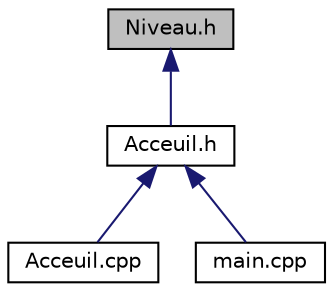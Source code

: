 digraph "Niveau.h"
{
 // LATEX_PDF_SIZE
  edge [fontname="Helvetica",fontsize="10",labelfontname="Helvetica",labelfontsize="10"];
  node [fontname="Helvetica",fontsize="10",shape=record];
  Node1 [label="Niveau.h",height=0.2,width=0.4,color="black", fillcolor="grey75", style="filled", fontcolor="black",tooltip=" "];
  Node1 -> Node2 [dir="back",color="midnightblue",fontsize="10",style="solid"];
  Node2 [label="Acceuil.h",height=0.2,width=0.4,color="black", fillcolor="white", style="filled",URL="$_acceuil_8h.html",tooltip=" "];
  Node2 -> Node3 [dir="back",color="midnightblue",fontsize="10",style="solid"];
  Node3 [label="Acceuil.cpp",height=0.2,width=0.4,color="black", fillcolor="white", style="filled",URL="$_acceuil_8cpp.html",tooltip=" "];
  Node2 -> Node4 [dir="back",color="midnightblue",fontsize="10",style="solid"];
  Node4 [label="main.cpp",height=0.2,width=0.4,color="black", fillcolor="white", style="filled",URL="$main_8cpp.html",tooltip=" "];
}
